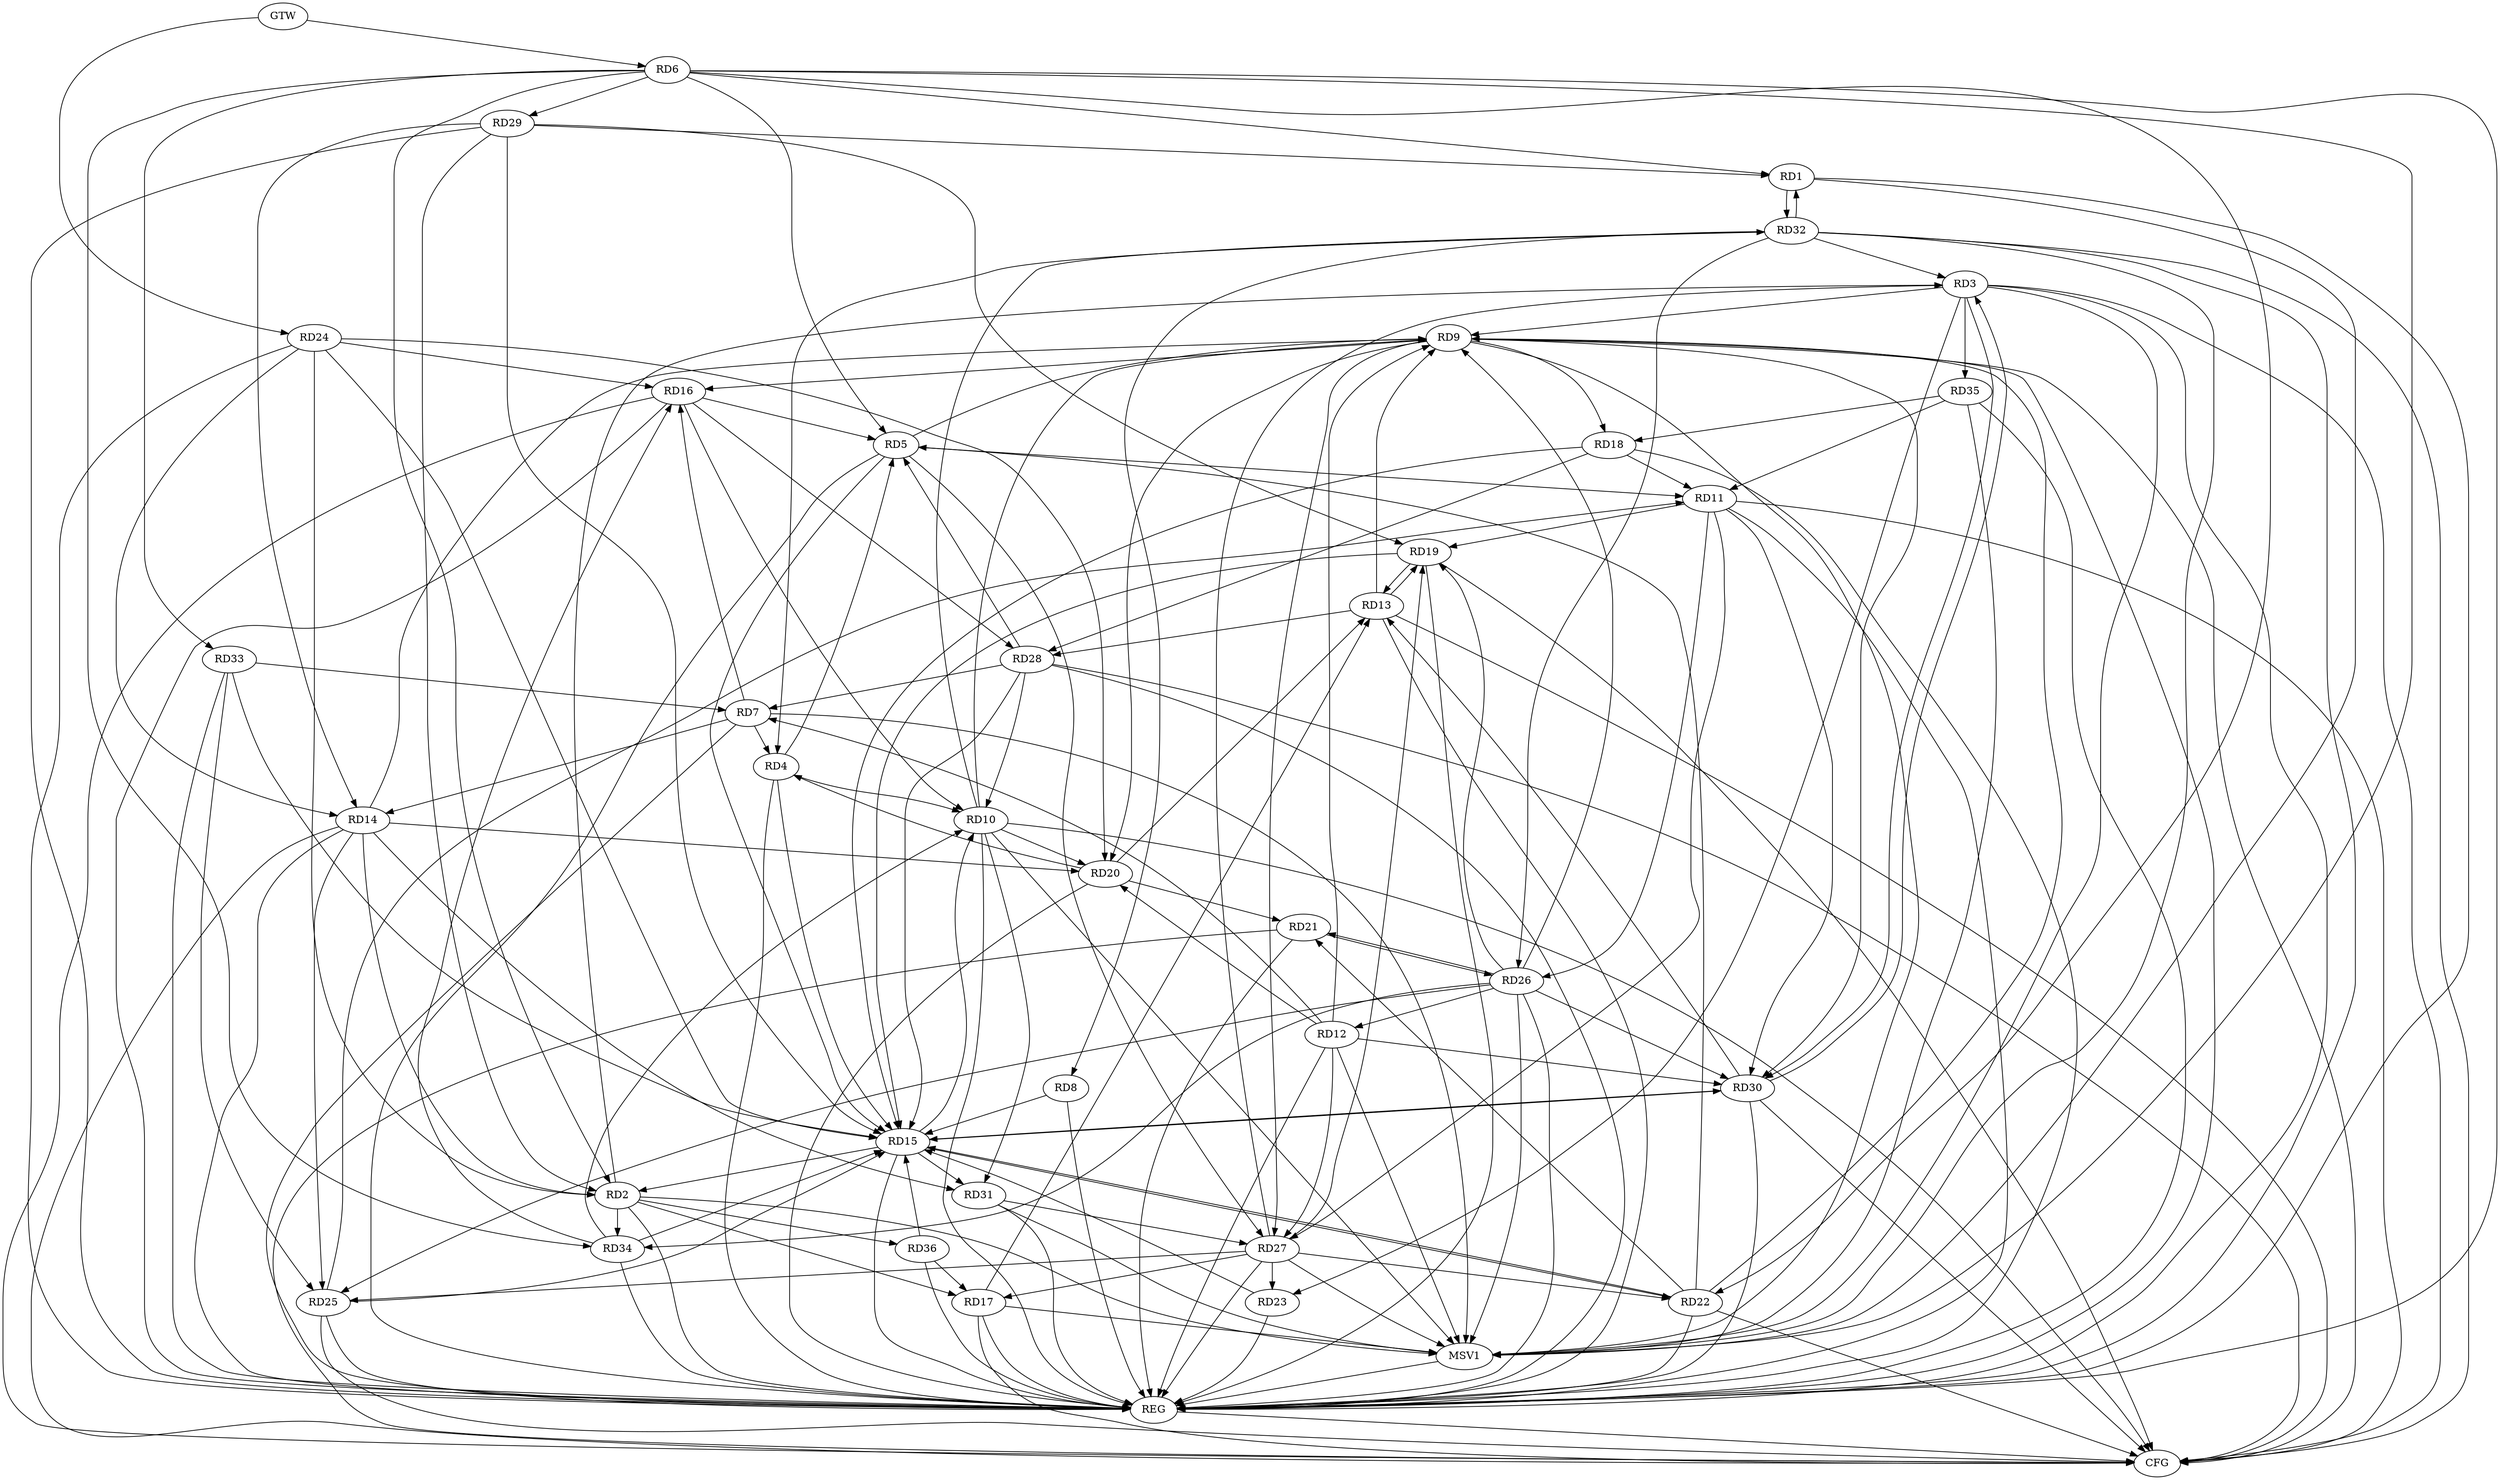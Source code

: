strict digraph G {
  RD1 [ label="RD1" ];
  RD2 [ label="RD2" ];
  RD3 [ label="RD3" ];
  RD4 [ label="RD4" ];
  RD5 [ label="RD5" ];
  RD6 [ label="RD6" ];
  RD7 [ label="RD7" ];
  RD8 [ label="RD8" ];
  RD9 [ label="RD9" ];
  RD10 [ label="RD10" ];
  RD11 [ label="RD11" ];
  RD12 [ label="RD12" ];
  RD13 [ label="RD13" ];
  RD14 [ label="RD14" ];
  RD15 [ label="RD15" ];
  RD16 [ label="RD16" ];
  RD17 [ label="RD17" ];
  RD18 [ label="RD18" ];
  RD19 [ label="RD19" ];
  RD20 [ label="RD20" ];
  RD21 [ label="RD21" ];
  RD22 [ label="RD22" ];
  RD23 [ label="RD23" ];
  RD24 [ label="RD24" ];
  RD25 [ label="RD25" ];
  RD26 [ label="RD26" ];
  RD27 [ label="RD27" ];
  RD28 [ label="RD28" ];
  RD29 [ label="RD29" ];
  RD30 [ label="RD30" ];
  RD31 [ label="RD31" ];
  RD32 [ label="RD32" ];
  RD33 [ label="RD33" ];
  RD34 [ label="RD34" ];
  RD35 [ label="RD35" ];
  RD36 [ label="RD36" ];
  GTW [ label="GTW" ];
  REG [ label="REG" ];
  CFG [ label="CFG" ];
  MSV1 [ label="MSV1" ];
  RD6 -> RD1;
  RD29 -> RD1;
  RD1 -> RD32;
  RD32 -> RD1;
  RD2 -> RD3;
  RD6 -> RD2;
  RD14 -> RD2;
  RD15 -> RD2;
  RD2 -> RD17;
  RD24 -> RD2;
  RD29 -> RD2;
  RD2 -> RD34;
  RD2 -> RD36;
  RD3 -> RD9;
  RD3 -> RD23;
  RD27 -> RD3;
  RD3 -> RD30;
  RD30 -> RD3;
  RD32 -> RD3;
  RD3 -> RD35;
  RD4 -> RD5;
  RD7 -> RD4;
  RD4 -> RD10;
  RD20 -> RD4;
  RD32 -> RD4;
  RD6 -> RD5;
  RD5 -> RD9;
  RD5 -> RD11;
  RD16 -> RD5;
  RD22 -> RD5;
  RD5 -> RD27;
  RD28 -> RD5;
  RD6 -> RD22;
  RD6 -> RD29;
  RD6 -> RD33;
  RD6 -> RD34;
  RD12 -> RD7;
  RD7 -> RD14;
  RD7 -> RD16;
  RD28 -> RD7;
  RD33 -> RD7;
  RD32 -> RD8;
  RD10 -> RD9;
  RD12 -> RD9;
  RD13 -> RD9;
  RD14 -> RD9;
  RD9 -> RD16;
  RD9 -> RD18;
  RD9 -> RD20;
  RD22 -> RD9;
  RD26 -> RD9;
  RD9 -> RD27;
  RD9 -> RD30;
  RD15 -> RD10;
  RD16 -> RD10;
  RD10 -> RD20;
  RD28 -> RD10;
  RD10 -> RD31;
  RD10 -> RD32;
  RD34 -> RD10;
  RD18 -> RD11;
  RD11 -> RD19;
  RD25 -> RD11;
  RD11 -> RD26;
  RD11 -> RD27;
  RD11 -> RD30;
  RD35 -> RD11;
  RD12 -> RD20;
  RD26 -> RD12;
  RD12 -> RD27;
  RD12 -> RD30;
  RD17 -> RD13;
  RD13 -> RD19;
  RD19 -> RD13;
  RD20 -> RD13;
  RD13 -> RD28;
  RD30 -> RD13;
  RD14 -> RD20;
  RD24 -> RD14;
  RD14 -> RD25;
  RD29 -> RD14;
  RD14 -> RD31;
  RD15 -> RD22;
  RD15 -> RD30;
  RD15 -> RD31;
  RD24 -> RD16;
  RD16 -> RD28;
  RD34 -> RD16;
  RD27 -> RD17;
  RD36 -> RD17;
  RD18 -> RD28;
  RD35 -> RD18;
  RD26 -> RD19;
  RD27 -> RD19;
  RD29 -> RD19;
  RD20 -> RD21;
  RD24 -> RD20;
  RD22 -> RD21;
  RD21 -> RD26;
  RD26 -> RD21;
  RD27 -> RD22;
  RD27 -> RD23;
  RD26 -> RD25;
  RD27 -> RD25;
  RD33 -> RD25;
  RD26 -> RD30;
  RD32 -> RD26;
  RD26 -> RD34;
  RD31 -> RD27;
  GTW -> RD6;
  GTW -> RD24;
  RD1 -> REG;
  RD2 -> REG;
  RD3 -> REG;
  RD4 -> REG;
  RD5 -> REG;
  RD6 -> REG;
  RD7 -> REG;
  RD8 -> REG;
  RD9 -> REG;
  RD10 -> REG;
  RD11 -> REG;
  RD12 -> REG;
  RD13 -> REG;
  RD14 -> REG;
  RD15 -> REG;
  RD16 -> REG;
  RD17 -> REG;
  RD18 -> REG;
  RD19 -> REG;
  RD20 -> REG;
  RD21 -> REG;
  RD22 -> REG;
  RD23 -> REG;
  RD24 -> REG;
  RD25 -> REG;
  RD26 -> REG;
  RD27 -> REG;
  RD28 -> REG;
  RD29 -> REG;
  RD30 -> REG;
  RD31 -> REG;
  RD32 -> REG;
  RD33 -> REG;
  RD34 -> REG;
  RD35 -> REG;
  RD36 -> REG;
  RD19 -> CFG;
  RD28 -> CFG;
  RD16 -> CFG;
  RD22 -> CFG;
  RD21 -> CFG;
  RD14 -> CFG;
  RD17 -> CFG;
  RD11 -> CFG;
  RD30 -> CFG;
  RD25 -> CFG;
  RD13 -> CFG;
  RD9 -> CFG;
  RD10 -> CFG;
  RD32 -> CFG;
  RD3 -> CFG;
  REG -> CFG;
  RD33 -> RD15;
  RD4 -> RD15;
  RD8 -> RD15;
  RD5 -> RD15;
  RD23 -> RD15;
  RD22 -> RD15;
  RD36 -> RD15;
  RD28 -> RD15;
  RD25 -> RD15;
  RD34 -> RD15;
  RD30 -> RD15;
  RD29 -> RD15;
  RD18 -> RD15;
  RD24 -> RD15;
  RD19 -> RD15;
  RD1 -> MSV1;
  RD2 -> MSV1;
  RD3 -> MSV1;
  RD6 -> MSV1;
  RD9 -> MSV1;
  RD10 -> MSV1;
  RD31 -> MSV1;
  RD32 -> MSV1;
  RD35 -> MSV1;
  RD12 -> MSV1;
  RD27 -> MSV1;
  RD26 -> MSV1;
  RD7 -> MSV1;
  RD17 -> MSV1;
  MSV1 -> REG;
}
